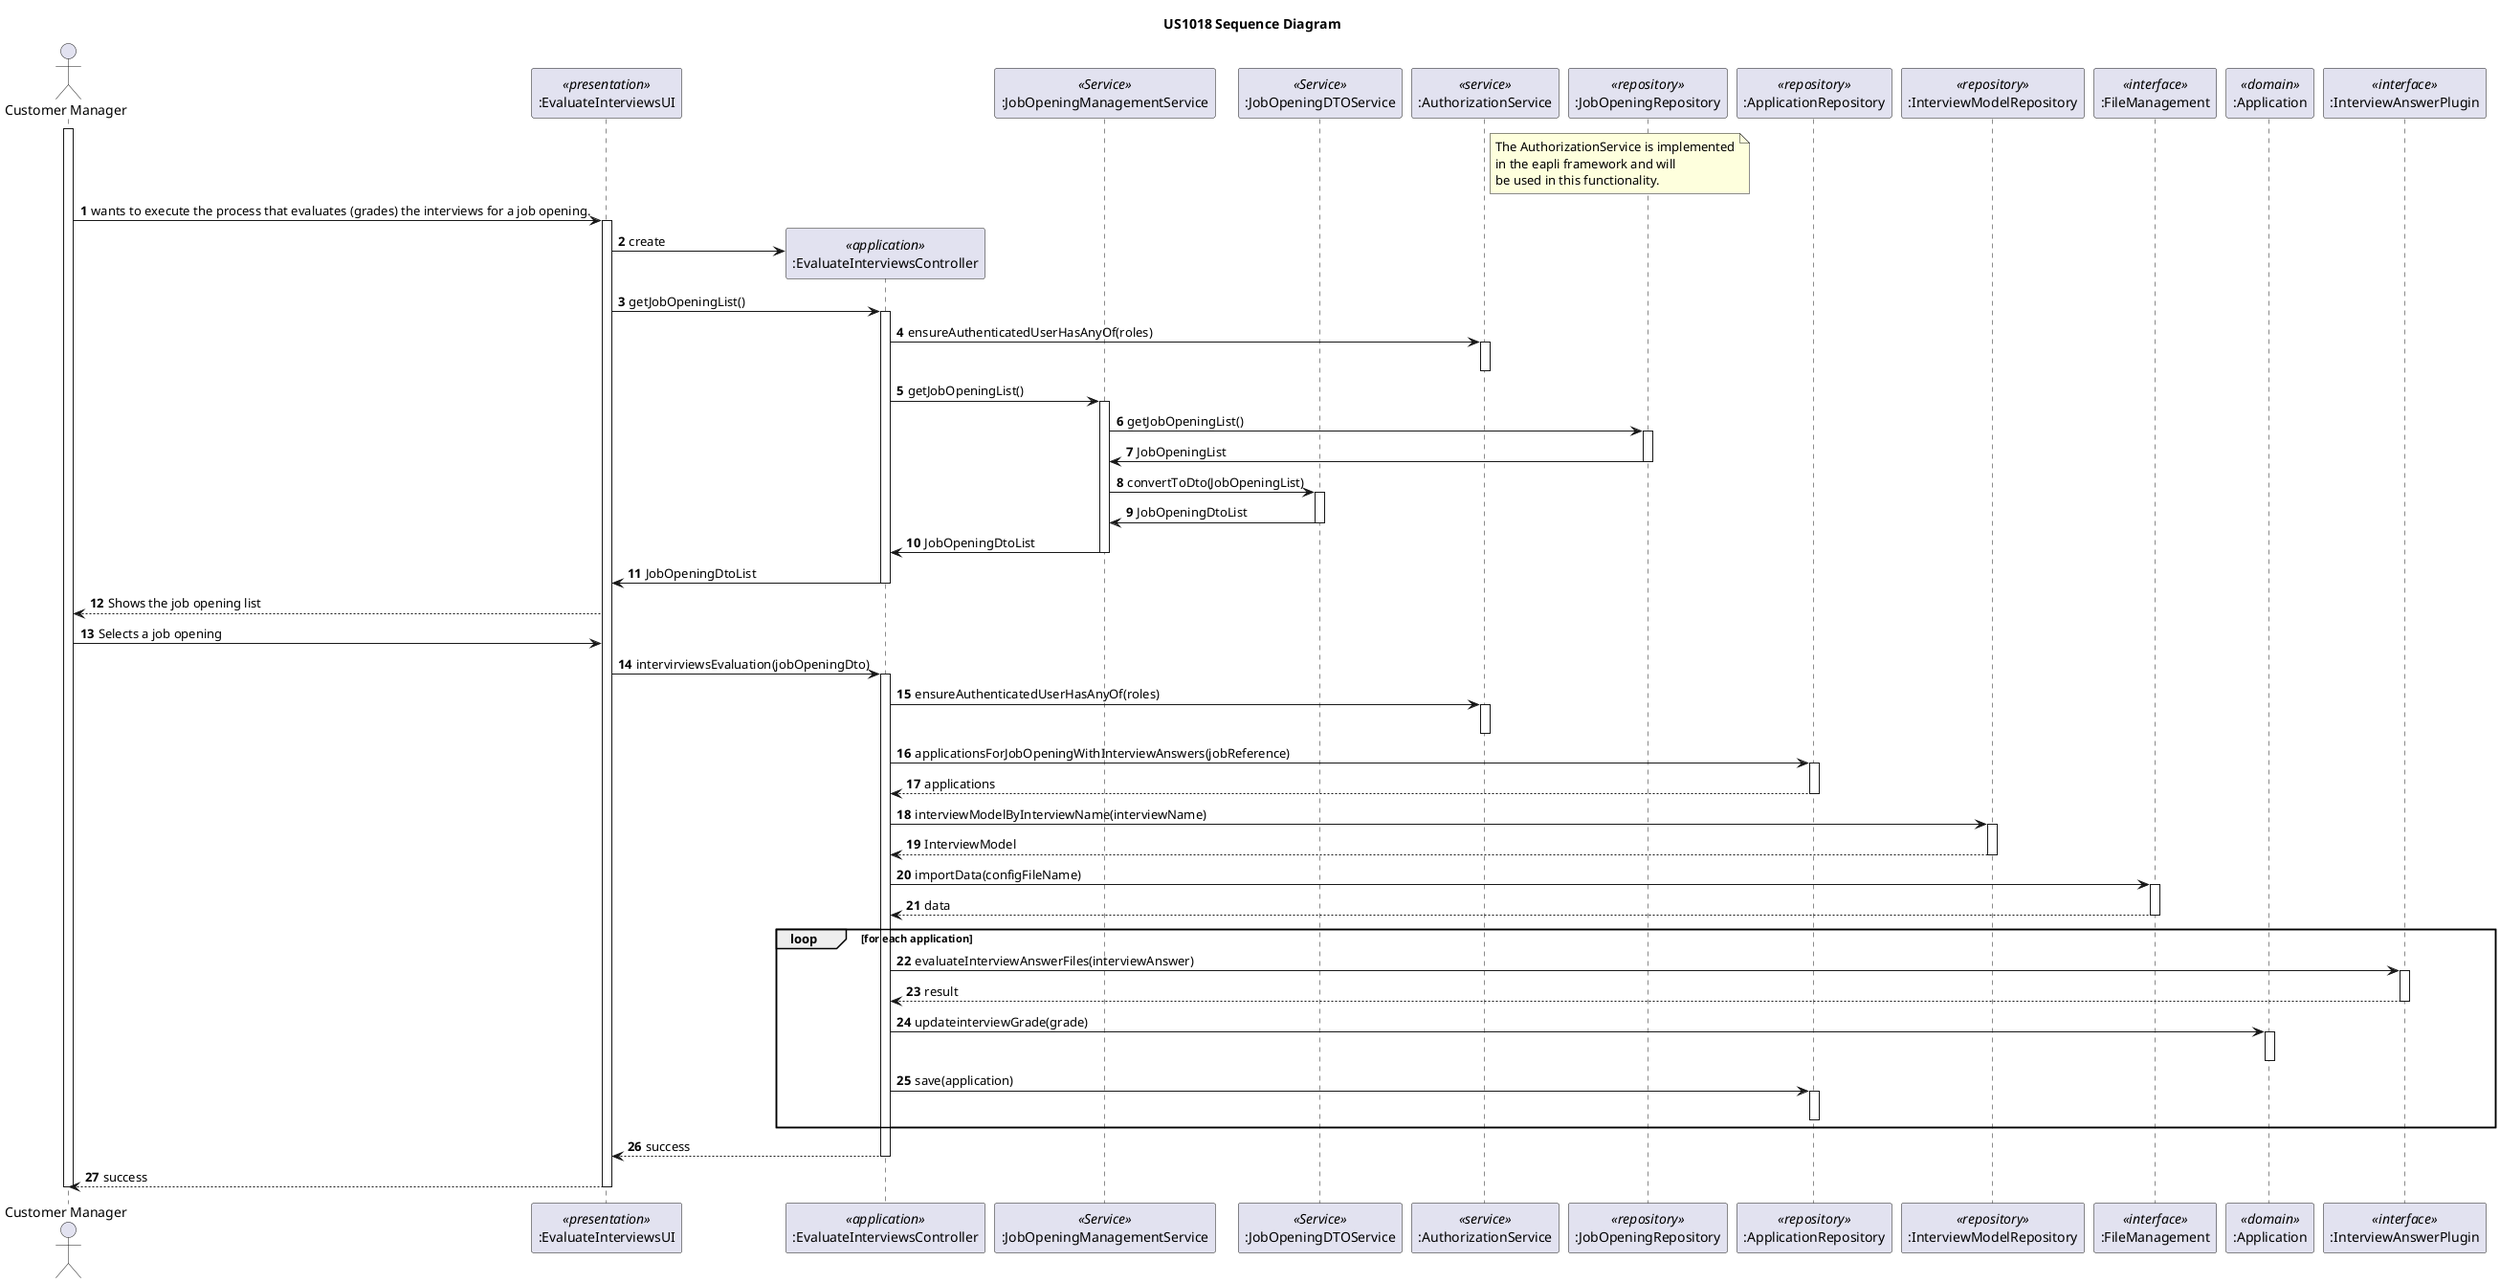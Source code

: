 @startuml
autonumber

title US1018 Sequence Diagram

actor "Customer Manager" as CustomerManager

participant ":EvaluateInterviewsUI" as UI <<presentation>>
participant ":EvaluateInterviewsController" as CTRL <<application>>
participant ":JobOpeningManagementService" as JobOpeningService <<Service>>
participant ":JobOpeningDTOService" as JobOpeningDTOService <<Service>>
participant ":AuthorizationService" as AUTHZ <<service>>
participant ":JobOpeningRepository" as JobOpeningRepository <<repository>>
participant ":ApplicationRepository" as ApplicationRepository <<repository>>
participant ":InterviewModelRepository" as InterviewRepository <<repository>>
participant ":FileManagement" as FM <<interface>>


participant ":Application" as application <<domain>>


participant ":InterviewAnswerPlugin" as interviewPlugin <<interface>>

note right AUTHZ
The AuthorizationService is implemented
in the eapli framework and will
be used in this functionality.
end note

activate CustomerManager

CustomerManager -> UI : wants to execute the process that evaluates (grades) the interviews for a job opening.
activate UI

UI -> CTRL**: create

UI -> CTRL: getJobOpeningList()
activate CTRL
CTRL -> AUTHZ:  ensureAuthenticatedUserHasAnyOf(roles)
activate AUTHZ
deactivate AUTHZ
CTRL ->JobOpeningService: getJobOpeningList()
    activate JobOpeningService
        JobOpeningService -> JobOpeningRepository: getJobOpeningList()

        activate JobOpeningRepository
            JobOpeningRepository -> JobOpeningService: JobOpeningList
        deactivate JobOpeningRepository

        JobOpeningService-> JobOpeningDTOService: convertToDto(JobOpeningList)
        activate JobOpeningDTOService
            JobOpeningDTOService -> JobOpeningService:JobOpeningDtoList
        deactivate JobOpeningDTOService
        JobOpeningService -> CTRL: JobOpeningDtoList
    deactivate JobOpeningService
    CTRL -> UI: JobOpeningDtoList
deactivate CTRL

UI--> CustomerManager: Shows the job opening list
CustomerManager-> UI: Selects a job opening

UI->CTRL: intervirviewsEvaluation(jobOpeningDto)
activate CTRL
    CTRL -> AUTHZ:  ensureAuthenticatedUserHasAnyOf(roles)
    activate AUTHZ
    deactivate AUTHZ

    CTRL -> ApplicationRepository: applicationsForJobOpeningWithInterviewAnswers(jobReference)
    activate ApplicationRepository
        ApplicationRepository --> CTRL: applications
    deactivate ApplicationRepository
    CTRL -> InterviewRepository: interviewModelByInterviewName(interviewName)
    activate InterviewRepository
        InterviewRepository --> CTRL: InterviewModel
    deactivate InterviewRepository

    CTRL -> FM: importData(configFileName)
    activate FM
        FM --> CTRL: data
    deactivate FM

    loop for each application
        CTRL -> interviewPlugin: evaluateInterviewAnswerFiles(interviewAnswer)
        activate interviewPlugin
            interviewPlugin --> CTRL: result
        deactivate interviewPlugin

        CTRL -> application: updateinterviewGrade(grade)
        activate application
        deactivate application

        CTRL -> ApplicationRepository: save(application)
        activate ApplicationRepository
        deactivate ApplicationRepository
    end loop

    CTRL--> UI: success
deactivate CTRL
UI --> CustomerManager: success
deactivate UI
deactivate CustomerManager

@enduml